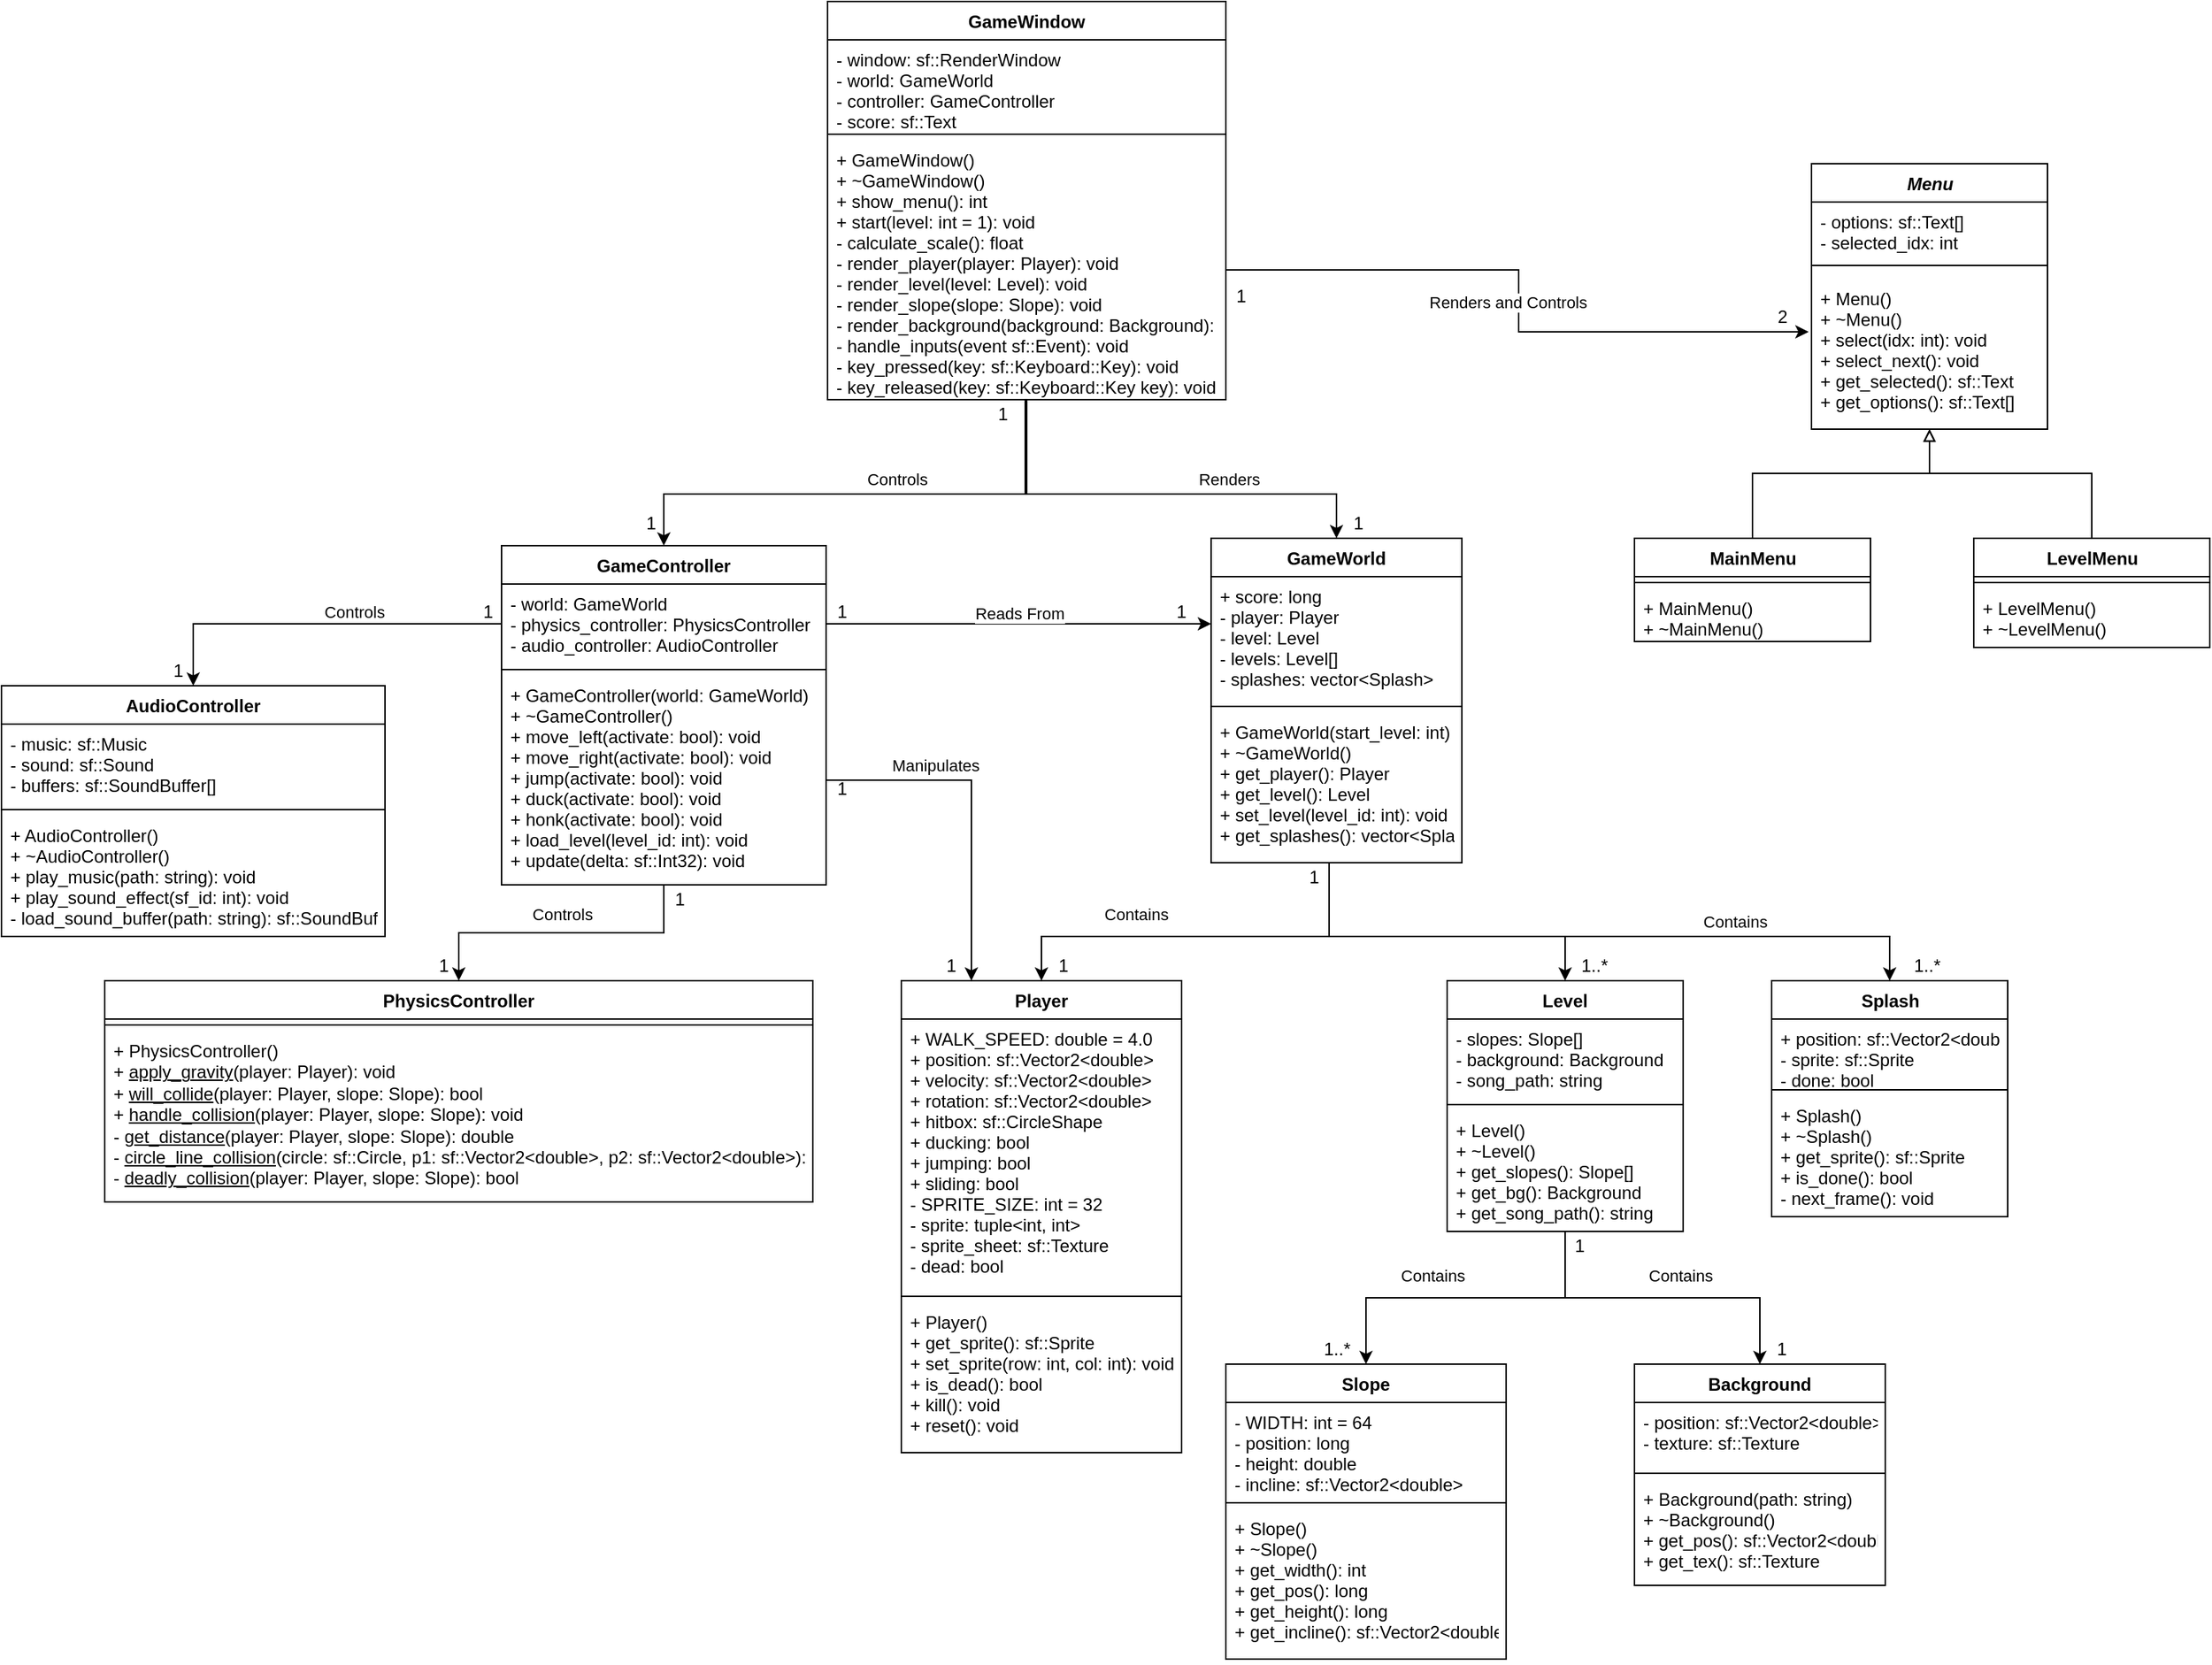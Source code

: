 <mxfile version="14.5.7" type="device"><diagram id="C5RBs43oDa-KdzZeNtuy" name="Page-1"><mxGraphModel dx="1277" dy="1945" grid="1" gridSize="10" guides="1" tooltips="1" connect="1" arrows="1" fold="1" page="1" pageScale="1" pageWidth="827" pageHeight="1169" math="0" shadow="0"><root><mxCell id="WIyWlLk6GJQsqaUBKTNV-0"/><mxCell id="WIyWlLk6GJQsqaUBKTNV-1" parent="WIyWlLk6GJQsqaUBKTNV-0"/><mxCell id="FPGtYIx3OwXAytiyDcyt-9" style="edgeStyle=orthogonalEdgeStyle;rounded=0;orthogonalLoop=1;jettySize=auto;html=1;exitX=0.5;exitY=1;exitDx=0;exitDy=0;entryX=0.5;entryY=0;entryDx=0;entryDy=0;" parent="WIyWlLk6GJQsqaUBKTNV-1" source="FPGtYIx3OwXAytiyDcyt-0" target="FPGtYIx3OwXAytiyDcyt-4" edge="1"><mxGeometry relative="1" as="geometry"><Array as="points"><mxPoint x="414" y="280"/><mxPoint x="169" y="280"/></Array></mxGeometry></mxCell><mxCell id="FPGtYIx3OwXAytiyDcyt-10" value="Controls" style="edgeLabel;html=1;align=center;verticalAlign=middle;resizable=0;points=[];" parent="FPGtYIx3OwXAytiyDcyt-9" vertex="1" connectable="0"><mxGeometry x="-0.326" y="1" relative="1" as="geometry"><mxPoint x="-35.59" y="-11" as="offset"/></mxGeometry></mxCell><mxCell id="jdO9IQjJDw6aLK4tdgTF-85" style="edgeStyle=orthogonalEdgeStyle;rounded=0;orthogonalLoop=1;jettySize=auto;html=1;exitX=0.5;exitY=1;exitDx=0;exitDy=0;entryX=0.5;entryY=0;entryDx=0;entryDy=0;" parent="WIyWlLk6GJQsqaUBKTNV-1" source="FPGtYIx3OwXAytiyDcyt-0" target="FPGtYIx3OwXAytiyDcyt-14" edge="1"><mxGeometry relative="1" as="geometry"><Array as="points"><mxPoint x="415" y="280"/><mxPoint x="625" y="280"/></Array></mxGeometry></mxCell><mxCell id="jdO9IQjJDw6aLK4tdgTF-86" value="Renders" style="edgeLabel;html=1;align=center;verticalAlign=middle;resizable=0;points=[];" parent="jdO9IQjJDw6aLK4tdgTF-85" vertex="1" connectable="0"><mxGeometry x="0.286" y="-1" relative="1" as="geometry"><mxPoint x="5" y="-11" as="offset"/></mxGeometry></mxCell><mxCell id="FPGtYIx3OwXAytiyDcyt-0" value="GameWindow" style="swimlane;fontStyle=1;align=center;verticalAlign=top;childLayout=stackLayout;horizontal=1;startSize=26;horizontalStack=0;resizeParent=1;resizeParentMax=0;resizeLast=0;collapsible=1;marginBottom=0;" parent="WIyWlLk6GJQsqaUBKTNV-1" vertex="1"><mxGeometry x="280" y="-54" width="270" height="270" as="geometry"/></mxCell><mxCell id="FPGtYIx3OwXAytiyDcyt-1" value="- window: sf::RenderWindow&#xA;- world: GameWorld&#xA;- controller: GameController&#xA;- score: sf::Text&#xA;" style="text;strokeColor=none;fillColor=none;align=left;verticalAlign=top;spacingLeft=4;spacingRight=4;overflow=hidden;rotatable=0;points=[[0,0.5],[1,0.5]];portConstraint=eastwest;" parent="FPGtYIx3OwXAytiyDcyt-0" vertex="1"><mxGeometry y="26" width="270" height="60" as="geometry"/></mxCell><mxCell id="FPGtYIx3OwXAytiyDcyt-2" value="" style="line;strokeWidth=1;fillColor=none;align=left;verticalAlign=middle;spacingTop=-1;spacingLeft=3;spacingRight=3;rotatable=0;labelPosition=right;points=[];portConstraint=eastwest;" parent="FPGtYIx3OwXAytiyDcyt-0" vertex="1"><mxGeometry y="86" width="270" height="8" as="geometry"/></mxCell><mxCell id="FPGtYIx3OwXAytiyDcyt-3" value="+ GameWindow()&#xA;+ ~GameWindow()&#xA;+ show_menu(): int&#xA;+ start(level: int = 1): void&#xA;- calculate_scale(): float&#xA;- render_player(player: Player): void&#xA;- render_level(level: Level): void&#xA;- render_slope(slope: Slope): void&#xA;- render_background(background: Background): void&#xA;- handle_inputs(event sf::Event): void&#xA;- key_pressed(key: sf::Keyboard::Key): void&#xA;- key_released(key: sf::Keyboard::Key key): void&#xA;&#xA;" style="text;strokeColor=none;fillColor=none;align=left;verticalAlign=top;spacingLeft=4;spacingRight=4;overflow=hidden;rotatable=0;points=[[0,0.5],[1,0.5]];portConstraint=eastwest;" parent="FPGtYIx3OwXAytiyDcyt-0" vertex="1"><mxGeometry y="94" width="270" height="176" as="geometry"/></mxCell><mxCell id="jdO9IQjJDw6aLK4tdgTF-69" style="edgeStyle=orthogonalEdgeStyle;rounded=0;orthogonalLoop=1;jettySize=auto;html=1;exitX=0.5;exitY=1;exitDx=0;exitDy=0;entryX=0.5;entryY=0;entryDx=0;entryDy=0;" parent="WIyWlLk6GJQsqaUBKTNV-1" source="FPGtYIx3OwXAytiyDcyt-4" target="jdO9IQjJDw6aLK4tdgTF-38" edge="1"><mxGeometry relative="1" as="geometry"/></mxCell><mxCell id="jdO9IQjJDw6aLK4tdgTF-70" value="Controls" style="edgeLabel;html=1;align=center;verticalAlign=middle;resizable=0;points=[];" parent="jdO9IQjJDw6aLK4tdgTF-69" vertex="1" connectable="0"><mxGeometry x="-0.068" y="-1" relative="1" as="geometry"><mxPoint x="-6.34" y="-11.5" as="offset"/></mxGeometry></mxCell><mxCell id="FPGtYIx3OwXAytiyDcyt-4" value="GameController" style="swimlane;fontStyle=1;align=center;verticalAlign=top;childLayout=stackLayout;horizontal=1;startSize=26;horizontalStack=0;resizeParent=1;resizeParentMax=0;resizeLast=0;collapsible=1;marginBottom=0;" parent="WIyWlLk6GJQsqaUBKTNV-1" vertex="1"><mxGeometry x="59" y="315" width="220" height="230" as="geometry"/></mxCell><mxCell id="FPGtYIx3OwXAytiyDcyt-5" value="- world: GameWorld&#xA;- physics_controller: PhysicsController&#xA;- audio_controller: AudioController&#xA;&#xA;" style="text;strokeColor=none;fillColor=none;align=left;verticalAlign=top;spacingLeft=4;spacingRight=4;overflow=hidden;rotatable=0;points=[[0,0.5],[1,0.5]];portConstraint=eastwest;" parent="FPGtYIx3OwXAytiyDcyt-4" vertex="1"><mxGeometry y="26" width="220" height="54" as="geometry"/></mxCell><mxCell id="FPGtYIx3OwXAytiyDcyt-6" value="" style="line;strokeWidth=1;fillColor=none;align=left;verticalAlign=middle;spacingTop=-1;spacingLeft=3;spacingRight=3;rotatable=0;labelPosition=right;points=[];portConstraint=eastwest;" parent="FPGtYIx3OwXAytiyDcyt-4" vertex="1"><mxGeometry y="80" width="220" height="8" as="geometry"/></mxCell><mxCell id="FPGtYIx3OwXAytiyDcyt-7" value="+ GameController(world: GameWorld)&#xA;+ ~GameController()&#xA;+ move_left(activate: bool): void&#xA;+ move_right(activate: bool): void&#xA;+ jump(activate: bool): void&#xA;+ duck(activate: bool): void&#xA;+ honk(activate: bool): void&#xA;+ load_level(level_id: int): void&#xA;+ update(delta: sf::Int32): void&#xA;" style="text;strokeColor=none;fillColor=none;align=left;verticalAlign=top;spacingLeft=4;spacingRight=4;overflow=hidden;rotatable=0;points=[[0,0.5],[1,0.5]];portConstraint=eastwest;" parent="FPGtYIx3OwXAytiyDcyt-4" vertex="1"><mxGeometry y="88" width="220" height="142" as="geometry"/></mxCell><mxCell id="FPGtYIx3OwXAytiyDcyt-11" value="1" style="text;html=1;strokeColor=none;fillColor=none;align=center;verticalAlign=middle;whiteSpace=wrap;rounded=0;" parent="WIyWlLk6GJQsqaUBKTNV-1" vertex="1"><mxGeometry x="384" y="216" width="30" height="20" as="geometry"/></mxCell><mxCell id="FPGtYIx3OwXAytiyDcyt-13" value="1" style="text;html=1;align=center;verticalAlign=middle;resizable=0;points=[];autosize=1;" parent="WIyWlLk6GJQsqaUBKTNV-1" vertex="1"><mxGeometry x="150" y="290" width="20" height="20" as="geometry"/></mxCell><mxCell id="jdO9IQjJDw6aLK4tdgTF-16" style="edgeStyle=orthogonalEdgeStyle;rounded=0;orthogonalLoop=1;jettySize=auto;html=1;exitX=0.5;exitY=1;exitDx=0;exitDy=0;entryX=0.5;entryY=0;entryDx=0;entryDy=0;" parent="WIyWlLk6GJQsqaUBKTNV-1" source="FPGtYIx3OwXAytiyDcyt-14" target="jdO9IQjJDw6aLK4tdgTF-0" edge="1"><mxGeometry relative="1" as="geometry"><Array as="points"><mxPoint x="620" y="580"/><mxPoint x="425" y="580"/></Array></mxGeometry></mxCell><mxCell id="jdO9IQjJDw6aLK4tdgTF-18" value="Contains" style="edgeLabel;html=1;align=center;verticalAlign=middle;resizable=0;points=[];" parent="jdO9IQjJDw6aLK4tdgTF-16" vertex="1" connectable="0"><mxGeometry x="0.192" y="-1" relative="1" as="geometry"><mxPoint x="-18.83" y="-14" as="offset"/></mxGeometry></mxCell><mxCell id="jdO9IQjJDw6aLK4tdgTF-79" style="edgeStyle=orthogonalEdgeStyle;rounded=0;orthogonalLoop=1;jettySize=auto;html=1;exitX=0.5;exitY=1;exitDx=0;exitDy=0;" parent="WIyWlLk6GJQsqaUBKTNV-1" source="FPGtYIx3OwXAytiyDcyt-14" target="jdO9IQjJDw6aLK4tdgTF-73" edge="1"><mxGeometry relative="1" as="geometry"><Array as="points"><mxPoint x="620" y="580"/><mxPoint x="1000" y="580"/></Array></mxGeometry></mxCell><mxCell id="jdO9IQjJDw6aLK4tdgTF-83" value="Contains" style="edgeLabel;html=1;align=center;verticalAlign=middle;resizable=0;points=[];" parent="jdO9IQjJDw6aLK4tdgTF-79" vertex="1" connectable="0"><mxGeometry x="0.419" y="-2" relative="1" as="geometry"><mxPoint y="-12" as="offset"/></mxGeometry></mxCell><mxCell id="jdO9IQjJDw6aLK4tdgTF-81" style="edgeStyle=orthogonalEdgeStyle;rounded=0;orthogonalLoop=1;jettySize=auto;html=1;exitX=0.5;exitY=1;exitDx=0;exitDy=0;entryX=0.5;entryY=0;entryDx=0;entryDy=0;" parent="WIyWlLk6GJQsqaUBKTNV-1" source="FPGtYIx3OwXAytiyDcyt-14" target="jdO9IQjJDw6aLK4tdgTF-47" edge="1"><mxGeometry relative="1" as="geometry"><Array as="points"><mxPoint x="620" y="580"/><mxPoint x="780" y="580"/></Array></mxGeometry></mxCell><mxCell id="FPGtYIx3OwXAytiyDcyt-14" value="GameWorld" style="swimlane;fontStyle=1;align=center;verticalAlign=top;childLayout=stackLayout;horizontal=1;startSize=26;horizontalStack=0;resizeParent=1;resizeParentMax=0;resizeLast=0;collapsible=1;marginBottom=0;" parent="WIyWlLk6GJQsqaUBKTNV-1" vertex="1"><mxGeometry x="540" y="310" width="170" height="220" as="geometry"/></mxCell><mxCell id="FPGtYIx3OwXAytiyDcyt-15" value="+ score: long&#xA;- player: Player&#xA;- level: Level&#xA;- levels: Level[]&#xA;- splashes: vector&lt;Splash&gt;&#xA;&#xA;" style="text;strokeColor=none;fillColor=none;align=left;verticalAlign=top;spacingLeft=4;spacingRight=4;overflow=hidden;rotatable=0;points=[[0,0.5],[1,0.5]];portConstraint=eastwest;" parent="FPGtYIx3OwXAytiyDcyt-14" vertex="1"><mxGeometry y="26" width="170" height="84" as="geometry"/></mxCell><mxCell id="FPGtYIx3OwXAytiyDcyt-16" value="" style="line;strokeWidth=1;fillColor=none;align=left;verticalAlign=middle;spacingTop=-1;spacingLeft=3;spacingRight=3;rotatable=0;labelPosition=right;points=[];portConstraint=eastwest;" parent="FPGtYIx3OwXAytiyDcyt-14" vertex="1"><mxGeometry y="110" width="170" height="8" as="geometry"/></mxCell><mxCell id="FPGtYIx3OwXAytiyDcyt-17" value="+ GameWorld(start_level: int)&#xA;+ ~GameWorld()&#xA;+ get_player(): Player&#xA;+ get_level(): Level&#xA;+ set_level(level_id: int): void&#xA;+ get_splashes(): vector&lt;Splash&gt;&#xA;&#xA;&#xA;" style="text;strokeColor=none;fillColor=none;align=left;verticalAlign=top;spacingLeft=4;spacingRight=4;overflow=hidden;rotatable=0;points=[[0,0.5],[1,0.5]];portConstraint=eastwest;" parent="FPGtYIx3OwXAytiyDcyt-14" vertex="1"><mxGeometry y="118" width="170" height="102" as="geometry"/></mxCell><mxCell id="FPGtYIx3OwXAytiyDcyt-21" value="1" style="text;html=1;strokeColor=none;fillColor=none;align=center;verticalAlign=middle;whiteSpace=wrap;rounded=0;" parent="WIyWlLk6GJQsqaUBKTNV-1" vertex="1"><mxGeometry x="620" y="290" width="40" height="20" as="geometry"/></mxCell><mxCell id="jdO9IQjJDw6aLK4tdgTF-0" value="Player" style="swimlane;fontStyle=1;align=center;verticalAlign=top;childLayout=stackLayout;horizontal=1;startSize=26;horizontalStack=0;resizeParent=1;resizeParentMax=0;resizeLast=0;collapsible=1;marginBottom=0;" parent="WIyWlLk6GJQsqaUBKTNV-1" vertex="1"><mxGeometry x="330" y="610" width="190" height="320" as="geometry"/></mxCell><mxCell id="jdO9IQjJDw6aLK4tdgTF-1" value="+ WALK_SPEED: double = 4.0&#xA;+ position: sf::Vector2&lt;double&gt;&#xA;+ velocity: sf::Vector2&lt;double&gt;&#xA;+ rotation: sf::Vector2&lt;double&gt;&#xA;+ hitbox: sf::CircleShape&#xA;+ ducking: bool&#xA;+ jumping: bool&#xA;+ sliding: bool&#xA;- SPRITE_SIZE: int = 32&#xA;- sprite: tuple&lt;int, int&gt;&#xA;- sprite_sheet: sf::Texture&#xA;- dead: bool&#xA;&#xA;" style="text;strokeColor=none;fillColor=none;align=left;verticalAlign=top;spacingLeft=4;spacingRight=4;overflow=hidden;rotatable=0;points=[[0,0.5],[1,0.5]];portConstraint=eastwest;" parent="jdO9IQjJDw6aLK4tdgTF-0" vertex="1"><mxGeometry y="26" width="190" height="184" as="geometry"/></mxCell><mxCell id="jdO9IQjJDw6aLK4tdgTF-2" value="" style="line;strokeWidth=1;fillColor=none;align=left;verticalAlign=middle;spacingTop=-1;spacingLeft=3;spacingRight=3;rotatable=0;labelPosition=right;points=[];portConstraint=eastwest;" parent="jdO9IQjJDw6aLK4tdgTF-0" vertex="1"><mxGeometry y="210" width="190" height="8" as="geometry"/></mxCell><mxCell id="jdO9IQjJDw6aLK4tdgTF-3" value="+ Player()&#xA;+ get_sprite(): sf::Sprite&#xA;+ set_sprite(row: int, col: int): void&#xA;+ is_dead(): bool&#xA;+ kill(): void&#xA;+ reset(): void&#xA;&#xA;" style="text;strokeColor=none;fillColor=none;align=left;verticalAlign=top;spacingLeft=4;spacingRight=4;overflow=hidden;rotatable=0;points=[[0,0.5],[1,0.5]];portConstraint=eastwest;" parent="jdO9IQjJDw6aLK4tdgTF-0" vertex="1"><mxGeometry y="218" width="190" height="102" as="geometry"/></mxCell><mxCell id="jdO9IQjJDw6aLK4tdgTF-4" value="Slope" style="swimlane;fontStyle=1;align=center;verticalAlign=top;childLayout=stackLayout;horizontal=1;startSize=26;horizontalStack=0;resizeParent=1;resizeParentMax=0;resizeLast=0;collapsible=1;marginBottom=0;" parent="WIyWlLk6GJQsqaUBKTNV-1" vertex="1"><mxGeometry x="550" y="870" width="190" height="200" as="geometry"/></mxCell><mxCell id="jdO9IQjJDw6aLK4tdgTF-5" value="- WIDTH: int = 64&#xA;- position: long&#xA;- height: double&#xA;- incline: sf::Vector2&lt;double&gt;" style="text;strokeColor=none;fillColor=none;align=left;verticalAlign=top;spacingLeft=4;spacingRight=4;overflow=hidden;rotatable=0;points=[[0,0.5],[1,0.5]];portConstraint=eastwest;" parent="jdO9IQjJDw6aLK4tdgTF-4" vertex="1"><mxGeometry y="26" width="190" height="64" as="geometry"/></mxCell><mxCell id="jdO9IQjJDw6aLK4tdgTF-6" value="" style="line;strokeWidth=1;fillColor=none;align=left;verticalAlign=middle;spacingTop=-1;spacingLeft=3;spacingRight=3;rotatable=0;labelPosition=right;points=[];portConstraint=eastwest;" parent="jdO9IQjJDw6aLK4tdgTF-4" vertex="1"><mxGeometry y="90" width="190" height="8" as="geometry"/></mxCell><mxCell id="jdO9IQjJDw6aLK4tdgTF-7" value="+ Slope()&#xA;+ ~Slope()&#xA;+ get_width(): int&#xA;+ get_pos(): long&#xA;+ get_height(): long&#xA;+ get_incline(): sf::Vector2&lt;double&gt;&#xA;" style="text;strokeColor=none;fillColor=none;align=left;verticalAlign=top;spacingLeft=4;spacingRight=4;overflow=hidden;rotatable=0;points=[[0,0.5],[1,0.5]];portConstraint=eastwest;" parent="jdO9IQjJDw6aLK4tdgTF-4" vertex="1"><mxGeometry y="98" width="190" height="102" as="geometry"/></mxCell><mxCell id="jdO9IQjJDw6aLK4tdgTF-12" value="Background" style="swimlane;fontStyle=1;align=center;verticalAlign=top;childLayout=stackLayout;horizontal=1;startSize=26;horizontalStack=0;resizeParent=1;resizeParentMax=0;resizeLast=0;collapsible=1;marginBottom=0;" parent="WIyWlLk6GJQsqaUBKTNV-1" vertex="1"><mxGeometry x="827" y="870" width="170" height="150" as="geometry"/></mxCell><mxCell id="jdO9IQjJDw6aLK4tdgTF-13" value="- position: sf::Vector2&lt;double&gt;&#xA;- texture: sf::Texture&#xA;" style="text;strokeColor=none;fillColor=none;align=left;verticalAlign=top;spacingLeft=4;spacingRight=4;overflow=hidden;rotatable=0;points=[[0,0.5],[1,0.5]];portConstraint=eastwest;" parent="jdO9IQjJDw6aLK4tdgTF-12" vertex="1"><mxGeometry y="26" width="170" height="44" as="geometry"/></mxCell><mxCell id="jdO9IQjJDw6aLK4tdgTF-14" value="" style="line;strokeWidth=1;fillColor=none;align=left;verticalAlign=middle;spacingTop=-1;spacingLeft=3;spacingRight=3;rotatable=0;labelPosition=right;points=[];portConstraint=eastwest;" parent="jdO9IQjJDw6aLK4tdgTF-12" vertex="1"><mxGeometry y="70" width="170" height="8" as="geometry"/></mxCell><mxCell id="jdO9IQjJDw6aLK4tdgTF-15" value="+ Background(path: string)&#xA;+ ~Background()&#xA;+ get_pos(): sf::Vector2&lt;double&gt;&#xA;+ get_tex(): sf::Texture&#xA;" style="text;strokeColor=none;fillColor=none;align=left;verticalAlign=top;spacingLeft=4;spacingRight=4;overflow=hidden;rotatable=0;points=[[0,0.5],[1,0.5]];portConstraint=eastwest;" parent="jdO9IQjJDw6aLK4tdgTF-12" vertex="1"><mxGeometry y="78" width="170" height="72" as="geometry"/></mxCell><mxCell id="jdO9IQjJDw6aLK4tdgTF-20" value="1" style="text;html=1;strokeColor=none;fillColor=none;align=center;verticalAlign=middle;whiteSpace=wrap;rounded=0;" parent="WIyWlLk6GJQsqaUBKTNV-1" vertex="1"><mxGeometry x="590" y="530" width="40" height="20" as="geometry"/></mxCell><mxCell id="jdO9IQjJDw6aLK4tdgTF-21" value="1" style="text;html=1;strokeColor=none;fillColor=none;align=center;verticalAlign=middle;whiteSpace=wrap;rounded=0;" parent="WIyWlLk6GJQsqaUBKTNV-1" vertex="1"><mxGeometry x="420" y="590" width="40" height="20" as="geometry"/></mxCell><mxCell id="jdO9IQjJDw6aLK4tdgTF-22" value="1..*" style="text;html=1;strokeColor=none;fillColor=none;align=center;verticalAlign=middle;whiteSpace=wrap;rounded=0;" parent="WIyWlLk6GJQsqaUBKTNV-1" vertex="1"><mxGeometry x="780" y="590" width="40" height="20" as="geometry"/></mxCell><mxCell id="jdO9IQjJDw6aLK4tdgTF-29" value="1..*" style="text;html=1;align=center;verticalAlign=middle;resizable=0;points=[];autosize=1;" parent="WIyWlLk6GJQsqaUBKTNV-1" vertex="1"><mxGeometry x="610" y="850" width="30" height="20" as="geometry"/></mxCell><mxCell id="jdO9IQjJDw6aLK4tdgTF-33" value="1" style="text;html=1;strokeColor=none;fillColor=none;align=center;verticalAlign=middle;whiteSpace=wrap;rounded=0;" parent="WIyWlLk6GJQsqaUBKTNV-1" vertex="1"><mxGeometry x="907" y="850" width="40" height="20" as="geometry"/></mxCell><mxCell id="jdO9IQjJDw6aLK4tdgTF-38" value="PhysicsController" style="swimlane;fontStyle=1;align=center;verticalAlign=top;childLayout=stackLayout;horizontal=1;startSize=26;horizontalStack=0;resizeParent=1;resizeParentMax=0;resizeLast=0;collapsible=1;marginBottom=0;" parent="WIyWlLk6GJQsqaUBKTNV-1" vertex="1"><mxGeometry x="-210" y="610" width="480" height="150" as="geometry"/></mxCell><mxCell id="jdO9IQjJDw6aLK4tdgTF-40" value="" style="line;strokeWidth=1;fillColor=none;align=left;verticalAlign=middle;spacingTop=-1;spacingLeft=3;spacingRight=3;rotatable=0;labelPosition=right;points=[];portConstraint=eastwest;" parent="jdO9IQjJDw6aLK4tdgTF-38" vertex="1"><mxGeometry y="26" width="480" height="8" as="geometry"/></mxCell><mxCell id="jdO9IQjJDw6aLK4tdgTF-41" value="+ PhysicsController()&lt;br&gt;+ &lt;u&gt;apply_gravity&lt;/u&gt;(player: Player): void&lt;br&gt;+ &lt;u&gt;will_collide&lt;/u&gt;(player: Player, slope: Slope): bool&lt;br&gt;+ &lt;u&gt;handle_collision&lt;/u&gt;(player: Player, slope: Slope): void&lt;br&gt;- &lt;u&gt;get_distance&lt;/u&gt;(player: Player, slope: Slope): double&lt;br&gt;- &lt;u&gt;circle_line_collision&lt;/u&gt;(circle: sf::Circle, p1: sf::Vector2&amp;lt;double&amp;gt;, p2: sf::Vector2&amp;lt;double&amp;gt;): bool&lt;br&gt;- &lt;u&gt;deadly_collision&lt;/u&gt;(player: Player, slope: Slope): bool" style="text;strokeColor=none;fillColor=none;align=left;verticalAlign=top;spacingLeft=4;spacingRight=4;overflow=hidden;rotatable=0;points=[[0,0.5],[1,0.5]];portConstraint=eastwest;html=1;" parent="jdO9IQjJDw6aLK4tdgTF-38" vertex="1"><mxGeometry y="34" width="480" height="116" as="geometry"/></mxCell><mxCell id="jdO9IQjJDw6aLK4tdgTF-43" style="edgeStyle=orthogonalEdgeStyle;rounded=0;orthogonalLoop=1;jettySize=auto;html=1;exitX=1;exitY=0.5;exitDx=0;exitDy=0;entryX=0.25;entryY=0;entryDx=0;entryDy=0;" parent="WIyWlLk6GJQsqaUBKTNV-1" source="FPGtYIx3OwXAytiyDcyt-7" target="jdO9IQjJDw6aLK4tdgTF-0" edge="1"><mxGeometry relative="1" as="geometry"/></mxCell><mxCell id="jdO9IQjJDw6aLK4tdgTF-44" value="Manipulates" style="edgeLabel;html=1;align=center;verticalAlign=middle;resizable=0;points=[];" parent="jdO9IQjJDw6aLK4tdgTF-43" vertex="1" connectable="0"><mxGeometry x="-0.356" y="1" relative="1" as="geometry"><mxPoint x="-2.07" y="-9" as="offset"/></mxGeometry></mxCell><mxCell id="jdO9IQjJDw6aLK4tdgTF-45" value="1" style="text;html=1;strokeColor=none;fillColor=none;align=center;verticalAlign=middle;whiteSpace=wrap;rounded=0;" parent="WIyWlLk6GJQsqaUBKTNV-1" vertex="1"><mxGeometry x="270" y="470" width="40" height="20" as="geometry"/></mxCell><mxCell id="jdO9IQjJDw6aLK4tdgTF-46" value="1" style="text;html=1;strokeColor=none;fillColor=none;align=center;verticalAlign=middle;whiteSpace=wrap;rounded=0;" parent="WIyWlLk6GJQsqaUBKTNV-1" vertex="1"><mxGeometry x="344" y="590" width="40" height="20" as="geometry"/></mxCell><mxCell id="jdO9IQjJDw6aLK4tdgTF-52" style="edgeStyle=orthogonalEdgeStyle;rounded=0;orthogonalLoop=1;jettySize=auto;html=1;exitX=0.5;exitY=1;exitDx=0;exitDy=0;entryX=0.5;entryY=0;entryDx=0;entryDy=0;" parent="WIyWlLk6GJQsqaUBKTNV-1" source="jdO9IQjJDw6aLK4tdgTF-47" target="jdO9IQjJDw6aLK4tdgTF-4" edge="1"><mxGeometry relative="1" as="geometry"/></mxCell><mxCell id="jdO9IQjJDw6aLK4tdgTF-54" value="Contains" style="edgeLabel;html=1;align=center;verticalAlign=middle;resizable=0;points=[];" parent="jdO9IQjJDw6aLK4tdgTF-52" vertex="1" connectable="0"><mxGeometry x="-0.21" y="3" relative="1" as="geometry"><mxPoint x="-46.03" y="-18" as="offset"/></mxGeometry></mxCell><mxCell id="jdO9IQjJDw6aLK4tdgTF-53" style="edgeStyle=orthogonalEdgeStyle;rounded=0;orthogonalLoop=1;jettySize=auto;html=1;exitX=0.5;exitY=1;exitDx=0;exitDy=0;entryX=0.5;entryY=0;entryDx=0;entryDy=0;" parent="WIyWlLk6GJQsqaUBKTNV-1" source="jdO9IQjJDw6aLK4tdgTF-47" target="jdO9IQjJDw6aLK4tdgTF-12" edge="1"><mxGeometry relative="1" as="geometry"/></mxCell><mxCell id="jdO9IQjJDw6aLK4tdgTF-55" value="Contains" style="edgeLabel;html=1;align=center;verticalAlign=middle;resizable=0;points=[];" parent="jdO9IQjJDw6aLK4tdgTF-53" vertex="1" connectable="0"><mxGeometry x="0.079" y="-2" relative="1" as="geometry"><mxPoint x="2.59" y="-17" as="offset"/></mxGeometry></mxCell><mxCell id="jdO9IQjJDw6aLK4tdgTF-47" value="Level" style="swimlane;fontStyle=1;align=center;verticalAlign=top;childLayout=stackLayout;horizontal=1;startSize=26;horizontalStack=0;resizeParent=1;resizeParentMax=0;resizeLast=0;collapsible=1;marginBottom=0;" parent="WIyWlLk6GJQsqaUBKTNV-1" vertex="1"><mxGeometry x="700" y="610" width="160" height="170" as="geometry"/></mxCell><mxCell id="jdO9IQjJDw6aLK4tdgTF-48" value="- slopes: Slope[]&#xA;- background: Background&#xA;- song_path: string &#xA;&#xA;&#xA;" style="text;strokeColor=none;fillColor=none;align=left;verticalAlign=top;spacingLeft=4;spacingRight=4;overflow=hidden;rotatable=0;points=[[0,0.5],[1,0.5]];portConstraint=eastwest;" parent="jdO9IQjJDw6aLK4tdgTF-47" vertex="1"><mxGeometry y="26" width="160" height="54" as="geometry"/></mxCell><mxCell id="jdO9IQjJDw6aLK4tdgTF-49" value="" style="line;strokeWidth=1;fillColor=none;align=left;verticalAlign=middle;spacingTop=-1;spacingLeft=3;spacingRight=3;rotatable=0;labelPosition=right;points=[];portConstraint=eastwest;" parent="jdO9IQjJDw6aLK4tdgTF-47" vertex="1"><mxGeometry y="80" width="160" height="8" as="geometry"/></mxCell><mxCell id="jdO9IQjJDw6aLK4tdgTF-50" value="+ Level()&#xA;+ ~Level()&#xA;+ get_slopes(): Slope[]&#xA;+ get_bg(): Background&#xA;+ get_song_path(): string&#xA;" style="text;strokeColor=none;fillColor=none;align=left;verticalAlign=top;spacingLeft=4;spacingRight=4;overflow=hidden;rotatable=0;points=[[0,0.5],[1,0.5]];portConstraint=eastwest;" parent="jdO9IQjJDw6aLK4tdgTF-47" vertex="1"><mxGeometry y="88" width="160" height="82" as="geometry"/></mxCell><mxCell id="jdO9IQjJDw6aLK4tdgTF-56" value="1" style="text;html=1;strokeColor=none;fillColor=none;align=center;verticalAlign=middle;whiteSpace=wrap;rounded=0;" parent="WIyWlLk6GJQsqaUBKTNV-1" vertex="1"><mxGeometry x="770" y="780" width="40" height="20" as="geometry"/></mxCell><mxCell id="jdO9IQjJDw6aLK4tdgTF-57" value="AudioController" style="swimlane;fontStyle=1;align=center;verticalAlign=top;childLayout=stackLayout;horizontal=1;startSize=26;horizontalStack=0;resizeParent=1;resizeParentMax=0;resizeLast=0;collapsible=1;marginBottom=0;" parent="WIyWlLk6GJQsqaUBKTNV-1" vertex="1"><mxGeometry x="-280" y="410" width="260" height="170" as="geometry"/></mxCell><mxCell id="jdO9IQjJDw6aLK4tdgTF-58" value="- music: sf::Music&#xA;- sound: sf::Sound&#xA;- buffers: sf::SoundBuffer[]&#xA;" style="text;strokeColor=none;fillColor=none;align=left;verticalAlign=top;spacingLeft=4;spacingRight=4;overflow=hidden;rotatable=0;points=[[0,0.5],[1,0.5]];portConstraint=eastwest;" parent="jdO9IQjJDw6aLK4tdgTF-57" vertex="1"><mxGeometry y="26" width="260" height="54" as="geometry"/></mxCell><mxCell id="jdO9IQjJDw6aLK4tdgTF-59" value="" style="line;strokeWidth=1;fillColor=none;align=left;verticalAlign=middle;spacingTop=-1;spacingLeft=3;spacingRight=3;rotatable=0;labelPosition=right;points=[];portConstraint=eastwest;" parent="jdO9IQjJDw6aLK4tdgTF-57" vertex="1"><mxGeometry y="80" width="260" height="8" as="geometry"/></mxCell><mxCell id="jdO9IQjJDw6aLK4tdgTF-60" value="+ AudioController()&#xA;+ ~AudioController()&#xA;+ play_music(path: string): void&#xA;+ play_sound_effect(sf_id: int): void&#xA;- load_sound_buffer(path: string): sf::SoundBuffer&#xA;" style="text;strokeColor=none;fillColor=none;align=left;verticalAlign=top;spacingLeft=4;spacingRight=4;overflow=hidden;rotatable=0;points=[[0,0.5],[1,0.5]];portConstraint=eastwest;" parent="jdO9IQjJDw6aLK4tdgTF-57" vertex="1"><mxGeometry y="88" width="260" height="82" as="geometry"/></mxCell><mxCell id="jdO9IQjJDw6aLK4tdgTF-61" style="edgeStyle=orthogonalEdgeStyle;rounded=0;orthogonalLoop=1;jettySize=auto;html=1;exitX=0;exitY=0.5;exitDx=0;exitDy=0;entryX=0.5;entryY=0;entryDx=0;entryDy=0;" parent="WIyWlLk6GJQsqaUBKTNV-1" source="FPGtYIx3OwXAytiyDcyt-5" target="jdO9IQjJDw6aLK4tdgTF-57" edge="1"><mxGeometry relative="1" as="geometry"/></mxCell><mxCell id="jdO9IQjJDw6aLK4tdgTF-62" value="Controls" style="edgeLabel;html=1;align=center;verticalAlign=middle;resizable=0;points=[];" parent="jdO9IQjJDw6aLK4tdgTF-61" vertex="1" connectable="0"><mxGeometry x="0.175" relative="1" as="geometry"><mxPoint x="47.55" y="-7.97" as="offset"/></mxGeometry></mxCell><mxCell id="jdO9IQjJDw6aLK4tdgTF-63" value="1" style="text;html=1;strokeColor=none;fillColor=none;align=center;verticalAlign=middle;whiteSpace=wrap;rounded=0;" parent="WIyWlLk6GJQsqaUBKTNV-1" vertex="1"><mxGeometry x="30" y="350" width="40" height="20" as="geometry"/></mxCell><mxCell id="jdO9IQjJDw6aLK4tdgTF-64" value="1" style="text;html=1;strokeColor=none;fillColor=none;align=center;verticalAlign=middle;whiteSpace=wrap;rounded=0;" parent="WIyWlLk6GJQsqaUBKTNV-1" vertex="1"><mxGeometry x="-180" y="390" width="40" height="20" as="geometry"/></mxCell><mxCell id="jdO9IQjJDw6aLK4tdgTF-65" style="edgeStyle=orthogonalEdgeStyle;rounded=0;orthogonalLoop=1;jettySize=auto;html=1;exitX=1;exitY=0.5;exitDx=0;exitDy=0;" parent="WIyWlLk6GJQsqaUBKTNV-1" source="FPGtYIx3OwXAytiyDcyt-5" edge="1"><mxGeometry relative="1" as="geometry"><mxPoint x="540" y="368" as="targetPoint"/></mxGeometry></mxCell><mxCell id="jdO9IQjJDw6aLK4tdgTF-66" value="Reads From" style="edgeLabel;html=1;align=center;verticalAlign=middle;resizable=0;points=[];" parent="jdO9IQjJDw6aLK4tdgTF-65" vertex="1" connectable="0"><mxGeometry x="0.209" y="-1" relative="1" as="geometry"><mxPoint x="-26.93" y="-9" as="offset"/></mxGeometry></mxCell><mxCell id="jdO9IQjJDw6aLK4tdgTF-67" value="1" style="text;html=1;strokeColor=none;fillColor=none;align=center;verticalAlign=middle;whiteSpace=wrap;rounded=0;" parent="WIyWlLk6GJQsqaUBKTNV-1" vertex="1"><mxGeometry x="270" y="350" width="40" height="20" as="geometry"/></mxCell><mxCell id="jdO9IQjJDw6aLK4tdgTF-68" value="1" style="text;html=1;strokeColor=none;fillColor=none;align=center;verticalAlign=middle;whiteSpace=wrap;rounded=0;" parent="WIyWlLk6GJQsqaUBKTNV-1" vertex="1"><mxGeometry x="500" y="350" width="40" height="20" as="geometry"/></mxCell><mxCell id="jdO9IQjJDw6aLK4tdgTF-71" value="1" style="text;html=1;strokeColor=none;fillColor=none;align=center;verticalAlign=middle;whiteSpace=wrap;rounded=0;" parent="WIyWlLk6GJQsqaUBKTNV-1" vertex="1"><mxGeometry y="590" width="40" height="20" as="geometry"/></mxCell><mxCell id="jdO9IQjJDw6aLK4tdgTF-72" value="1" style="text;html=1;strokeColor=none;fillColor=none;align=center;verticalAlign=middle;whiteSpace=wrap;rounded=0;" parent="WIyWlLk6GJQsqaUBKTNV-1" vertex="1"><mxGeometry x="160" y="545" width="40" height="20" as="geometry"/></mxCell><mxCell id="jdO9IQjJDw6aLK4tdgTF-73" value="Splash" style="swimlane;fontStyle=1;align=center;verticalAlign=top;childLayout=stackLayout;horizontal=1;startSize=26;horizontalStack=0;resizeParent=1;resizeParentMax=0;resizeLast=0;collapsible=1;marginBottom=0;html=1;" parent="WIyWlLk6GJQsqaUBKTNV-1" vertex="1"><mxGeometry x="920" y="610" width="160" height="160" as="geometry"/></mxCell><mxCell id="jdO9IQjJDw6aLK4tdgTF-74" value="+ position: sf::Vector2&lt;double&gt;&#xA;- sprite: sf::Sprite&#xA;- done: bool" style="text;strokeColor=none;fillColor=none;align=left;verticalAlign=top;spacingLeft=4;spacingRight=4;overflow=hidden;rotatable=0;points=[[0,0.5],[1,0.5]];portConstraint=eastwest;" parent="jdO9IQjJDw6aLK4tdgTF-73" vertex="1"><mxGeometry y="26" width="160" height="44" as="geometry"/></mxCell><mxCell id="jdO9IQjJDw6aLK4tdgTF-75" value="" style="line;strokeWidth=1;fillColor=none;align=left;verticalAlign=middle;spacingTop=-1;spacingLeft=3;spacingRight=3;rotatable=0;labelPosition=right;points=[];portConstraint=eastwest;" parent="jdO9IQjJDw6aLK4tdgTF-73" vertex="1"><mxGeometry y="70" width="160" height="8" as="geometry"/></mxCell><mxCell id="jdO9IQjJDw6aLK4tdgTF-76" value="+ Splash()&#xA;+ ~Splash()&#xA;+ get_sprite(): sf::Sprite&#xA;+ is_done(): bool&#xA;- next_frame(): void" style="text;strokeColor=none;fillColor=none;align=left;verticalAlign=top;spacingLeft=4;spacingRight=4;overflow=hidden;rotatable=0;points=[[0,0.5],[1,0.5]];portConstraint=eastwest;" parent="jdO9IQjJDw6aLK4tdgTF-73" vertex="1"><mxGeometry y="78" width="160" height="82" as="geometry"/></mxCell><mxCell id="jdO9IQjJDw6aLK4tdgTF-80" value="1..*" style="text;html=1;align=center;verticalAlign=middle;resizable=0;points=[];autosize=1;" parent="WIyWlLk6GJQsqaUBKTNV-1" vertex="1"><mxGeometry x="1010" y="590" width="30" height="20" as="geometry"/></mxCell><mxCell id="V_VjgK65y18uV8xeZaRk-0" value="&lt;i&gt;Menu&lt;/i&gt;" style="swimlane;fontStyle=1;align=center;verticalAlign=top;childLayout=stackLayout;horizontal=1;startSize=26;horizontalStack=0;resizeParent=1;resizeParentMax=0;resizeLast=0;collapsible=1;marginBottom=0;html=1;" parent="WIyWlLk6GJQsqaUBKTNV-1" vertex="1"><mxGeometry x="947" y="56" width="160" height="180" as="geometry"/></mxCell><mxCell id="V_VjgK65y18uV8xeZaRk-1" value="- options: sf::Text[]&#xA;- selected_idx: int&#xA;" style="text;strokeColor=none;fillColor=none;align=left;verticalAlign=top;spacingLeft=4;spacingRight=4;overflow=hidden;rotatable=0;points=[[0,0.5],[1,0.5]];portConstraint=eastwest;" parent="V_VjgK65y18uV8xeZaRk-0" vertex="1"><mxGeometry y="26" width="160" height="34" as="geometry"/></mxCell><mxCell id="V_VjgK65y18uV8xeZaRk-2" value="" style="line;strokeWidth=1;fillColor=none;align=left;verticalAlign=middle;spacingTop=-1;spacingLeft=3;spacingRight=3;rotatable=0;labelPosition=right;points=[];portConstraint=eastwest;" parent="V_VjgK65y18uV8xeZaRk-0" vertex="1"><mxGeometry y="60" width="160" height="18" as="geometry"/></mxCell><mxCell id="V_VjgK65y18uV8xeZaRk-3" value="+ Menu()&#xA;+ ~Menu()&#xA;+ select(idx: int): void&#xA;+ select_next(): void&#xA;+ get_selected(): sf::Text&#xA;+ get_options(): sf::Text[]&#xA;&#xA;&#xA;" style="text;strokeColor=none;fillColor=none;align=left;verticalAlign=top;spacingLeft=4;spacingRight=4;overflow=hidden;rotatable=0;points=[[0,0.5],[1,0.5]];portConstraint=eastwest;" parent="V_VjgK65y18uV8xeZaRk-0" vertex="1"><mxGeometry y="78" width="160" height="102" as="geometry"/></mxCell><mxCell id="V_VjgK65y18uV8xeZaRk-12" style="edgeStyle=orthogonalEdgeStyle;rounded=0;orthogonalLoop=1;jettySize=auto;html=1;exitX=0.5;exitY=0;exitDx=0;exitDy=0;entryX=0.5;entryY=1;entryDx=0;entryDy=0;endArrow=block;endFill=0;" parent="WIyWlLk6GJQsqaUBKTNV-1" source="V_VjgK65y18uV8xeZaRk-4" target="V_VjgK65y18uV8xeZaRk-0" edge="1"><mxGeometry relative="1" as="geometry"><Array as="points"><mxPoint x="907" y="266"/><mxPoint x="1027" y="266"/></Array></mxGeometry></mxCell><mxCell id="V_VjgK65y18uV8xeZaRk-4" value="MainMenu" style="swimlane;fontStyle=1;align=center;verticalAlign=top;childLayout=stackLayout;horizontal=1;startSize=26;horizontalStack=0;resizeParent=1;resizeParentMax=0;resizeLast=0;collapsible=1;marginBottom=0;html=1;" parent="WIyWlLk6GJQsqaUBKTNV-1" vertex="1"><mxGeometry x="827" y="310" width="160" height="70" as="geometry"/></mxCell><mxCell id="V_VjgK65y18uV8xeZaRk-6" value="" style="line;strokeWidth=1;fillColor=none;align=left;verticalAlign=middle;spacingTop=-1;spacingLeft=3;spacingRight=3;rotatable=0;labelPosition=right;points=[];portConstraint=eastwest;" parent="V_VjgK65y18uV8xeZaRk-4" vertex="1"><mxGeometry y="26" width="160" height="8" as="geometry"/></mxCell><mxCell id="V_VjgK65y18uV8xeZaRk-7" value="+ MainMenu()&#xA;+ ~MainMenu()&#xA;" style="text;strokeColor=none;fillColor=none;align=left;verticalAlign=top;spacingLeft=4;spacingRight=4;overflow=hidden;rotatable=0;points=[[0,0.5],[1,0.5]];portConstraint=eastwest;" parent="V_VjgK65y18uV8xeZaRk-4" vertex="1"><mxGeometry y="34" width="160" height="36" as="geometry"/></mxCell><mxCell id="V_VjgK65y18uV8xeZaRk-14" style="edgeStyle=orthogonalEdgeStyle;rounded=0;orthogonalLoop=1;jettySize=auto;html=1;exitX=0.5;exitY=0;exitDx=0;exitDy=0;endArrow=block;endFill=0;" parent="WIyWlLk6GJQsqaUBKTNV-1" source="V_VjgK65y18uV8xeZaRk-8" target="V_VjgK65y18uV8xeZaRk-3" edge="1"><mxGeometry relative="1" as="geometry"><mxPoint x="1027" y="246" as="targetPoint"/><Array as="points"><mxPoint x="1137" y="266"/><mxPoint x="1027" y="266"/></Array></mxGeometry></mxCell><mxCell id="V_VjgK65y18uV8xeZaRk-8" value="LevelMenu" style="swimlane;fontStyle=1;align=center;verticalAlign=top;childLayout=stackLayout;horizontal=1;startSize=26;horizontalStack=0;resizeParent=1;resizeParentMax=0;resizeLast=0;collapsible=1;marginBottom=0;html=1;" parent="WIyWlLk6GJQsqaUBKTNV-1" vertex="1"><mxGeometry x="1057" y="310" width="160" height="74" as="geometry"/></mxCell><mxCell id="V_VjgK65y18uV8xeZaRk-10" value="" style="line;strokeWidth=1;fillColor=none;align=left;verticalAlign=middle;spacingTop=-1;spacingLeft=3;spacingRight=3;rotatable=0;labelPosition=right;points=[];portConstraint=eastwest;" parent="V_VjgK65y18uV8xeZaRk-8" vertex="1"><mxGeometry y="26" width="160" height="8" as="geometry"/></mxCell><mxCell id="V_VjgK65y18uV8xeZaRk-11" value="+ LevelMenu()&#xA;+ ~LevelMenu()&#xA;" style="text;strokeColor=none;fillColor=none;align=left;verticalAlign=top;spacingLeft=4;spacingRight=4;overflow=hidden;rotatable=0;points=[[0,0.5],[1,0.5]];portConstraint=eastwest;" parent="V_VjgK65y18uV8xeZaRk-8" vertex="1"><mxGeometry y="34" width="160" height="40" as="geometry"/></mxCell><mxCell id="V_VjgK65y18uV8xeZaRk-15" style="edgeStyle=orthogonalEdgeStyle;rounded=0;orthogonalLoop=1;jettySize=auto;html=1;exitX=1;exitY=0.5;exitDx=0;exitDy=0;entryX=-0.012;entryY=0.353;entryDx=0;entryDy=0;entryPerimeter=0;endArrow=classic;endFill=1;" parent="WIyWlLk6GJQsqaUBKTNV-1" source="FPGtYIx3OwXAytiyDcyt-3" target="V_VjgK65y18uV8xeZaRk-3" edge="1"><mxGeometry relative="1" as="geometry"/></mxCell><mxCell id="V_VjgK65y18uV8xeZaRk-16" value="Renders and Controls" style="edgeLabel;html=1;align=center;verticalAlign=middle;resizable=0;points=[];" parent="V_VjgK65y18uV8xeZaRk-15" vertex="1" connectable="0"><mxGeometry x="0.116" y="3" relative="1" as="geometry"><mxPoint x="-11" y="-17" as="offset"/></mxGeometry></mxCell><mxCell id="V_VjgK65y18uV8xeZaRk-17" value="1" style="text;html=1;align=center;verticalAlign=middle;resizable=0;points=[];autosize=1;" parent="WIyWlLk6GJQsqaUBKTNV-1" vertex="1"><mxGeometry x="550" y="136" width="20" height="20" as="geometry"/></mxCell><mxCell id="V_VjgK65y18uV8xeZaRk-18" value="2" style="text;html=1;align=center;verticalAlign=middle;resizable=0;points=[];autosize=1;" parent="WIyWlLk6GJQsqaUBKTNV-1" vertex="1"><mxGeometry x="917" y="150" width="20" height="20" as="geometry"/></mxCell></root></mxGraphModel></diagram></mxfile>